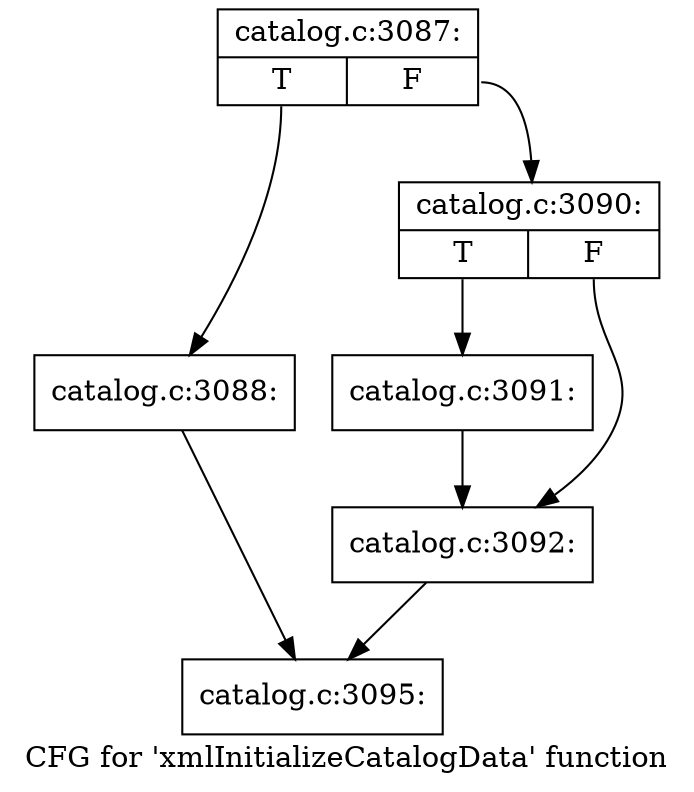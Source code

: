 digraph "CFG for 'xmlInitializeCatalogData' function" {
	label="CFG for 'xmlInitializeCatalogData' function";

	Node0x3ad00b0 [shape=record,label="{catalog.c:3087:|{<s0>T|<s1>F}}"];
	Node0x3ad00b0:s0 -> Node0x3ad5b80;
	Node0x3ad00b0:s1 -> Node0x3ad5bd0;
	Node0x3ad5b80 [shape=record,label="{catalog.c:3088:}"];
	Node0x3ad5b80 -> Node0x3ad5980;
	Node0x3ad5bd0 [shape=record,label="{catalog.c:3090:|{<s0>T|<s1>F}}"];
	Node0x3ad5bd0:s0 -> Node0x3ad5df0;
	Node0x3ad5bd0:s1 -> Node0x3ad5e40;
	Node0x3ad5df0 [shape=record,label="{catalog.c:3091:}"];
	Node0x3ad5df0 -> Node0x3ad5e40;
	Node0x3ad5e40 [shape=record,label="{catalog.c:3092:}"];
	Node0x3ad5e40 -> Node0x3ad5980;
	Node0x3ad5980 [shape=record,label="{catalog.c:3095:}"];
}
